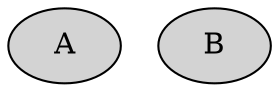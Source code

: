 digraph
{
    node [style="filled"];

    A [tooltip="Keep Smiling ☺"];
    B [tooltip="<p>Hello<br>World</p>"];
}
